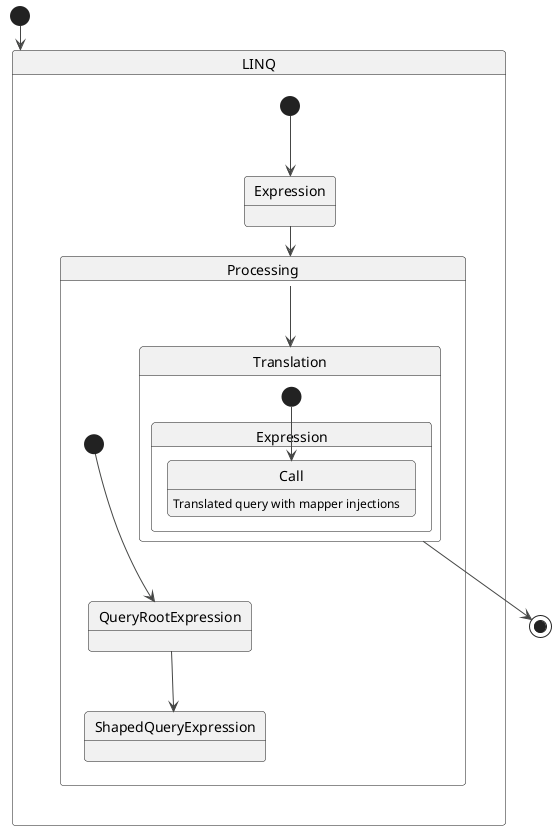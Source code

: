 @startuml Expression transformation
!theme vibrant

[*] --> LINQ

state LINQ {
    [*] --> Expression
    Expression --> Processing
}

state Processing {
    [*] --> QueryRootExpression
    QueryRootExpression --> ShapedQueryExpression
    Processing --> Translation
}

state Translation {
    [*] --> Expression.Call
    Expression.Call : Translated query with mapper injections
}

Translation --> [*]

@enduml